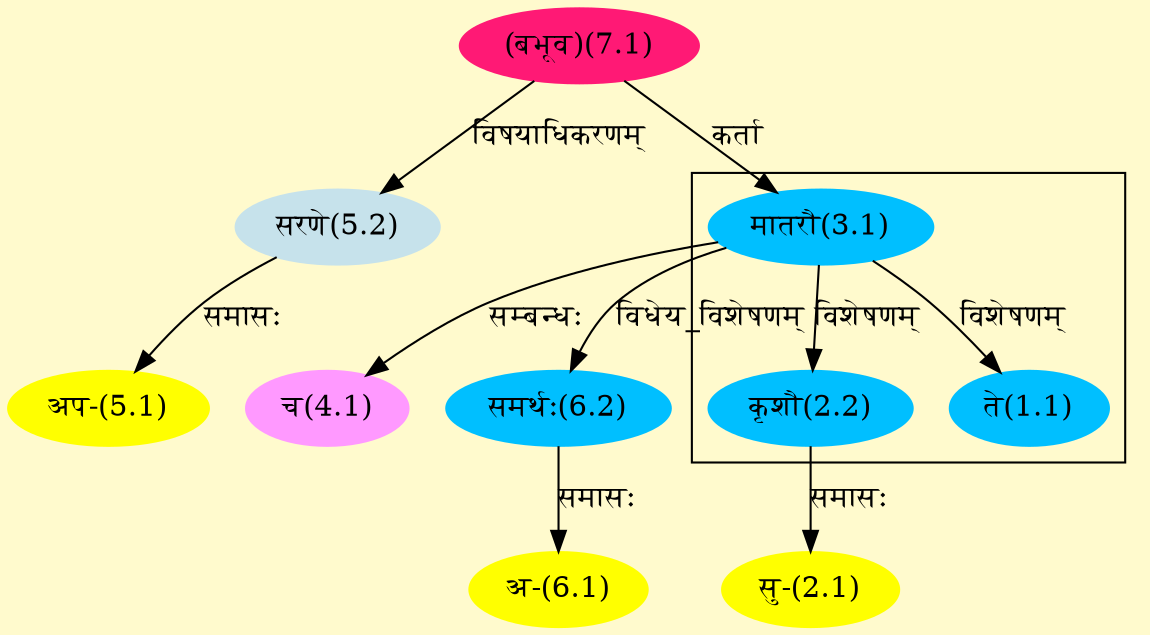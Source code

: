 digraph G{
rankdir=BT;
 compound=true;
 bgcolor="lemonchiffon1";

subgraph cluster_1{
Node1_1 [style=filled, color="#00BFFF" label = "ते(1.1)"]
Node3_1 [style=filled, color="#00BFFF" label = "मातरौ(3.1)"]
Node2_2 [style=filled, color="#00BFFF" label = "कृशौ(2.2)"]

}
Node2_1 [style=filled, color="#FFFF00" label = "सु-(2.1)"]
Node2_2 [style=filled, color="#00BFFF" label = "कृशौ(2.2)"]
Node3_1 [style=filled, color="#00BFFF" label = "मातरौ(3.1)"]
Node7_1 [style=filled, color="#FF1975" label = "(बभूव)(7.1)"]
Node4_1 [style=filled, color="#FF99FF" label = "च(4.1)"]
Node5_1 [style=filled, color="#FFFF00" label = "अप-(5.1)"]
Node5_2 [style=filled, color="#C6E2EB" label = "सरणे(5.2)"]
Node6_1 [style=filled, color="#FFFF00" label = "अ-(6.1)"]
Node6_2 [style=filled, color="#00BFFF" label = "समर्थः(6.2)"]
/* Start of Relations section */

Node1_1 -> Node3_1 [  label="विशेषणम्"  dir="back" ]
Node2_1 -> Node2_2 [  label="समासः"  dir="back" ]
Node2_2 -> Node3_1 [  label="विशेषणम्"  dir="back" ]
Node3_1 -> Node7_1 [  label="कर्ता"  dir="back" ]
Node4_1 -> Node3_1 [  label="सम्बन्धः"  dir="back" ]
Node5_1 -> Node5_2 [  label="समासः"  dir="back" ]
Node5_2 -> Node7_1 [  label="विषयाधिकरणम्"  dir="back" ]
Node6_1 -> Node6_2 [  label="समासः"  dir="back" ]
Node6_2 -> Node3_1 [  label="विधेय_विशेषणम्"  dir="back" ]
}
